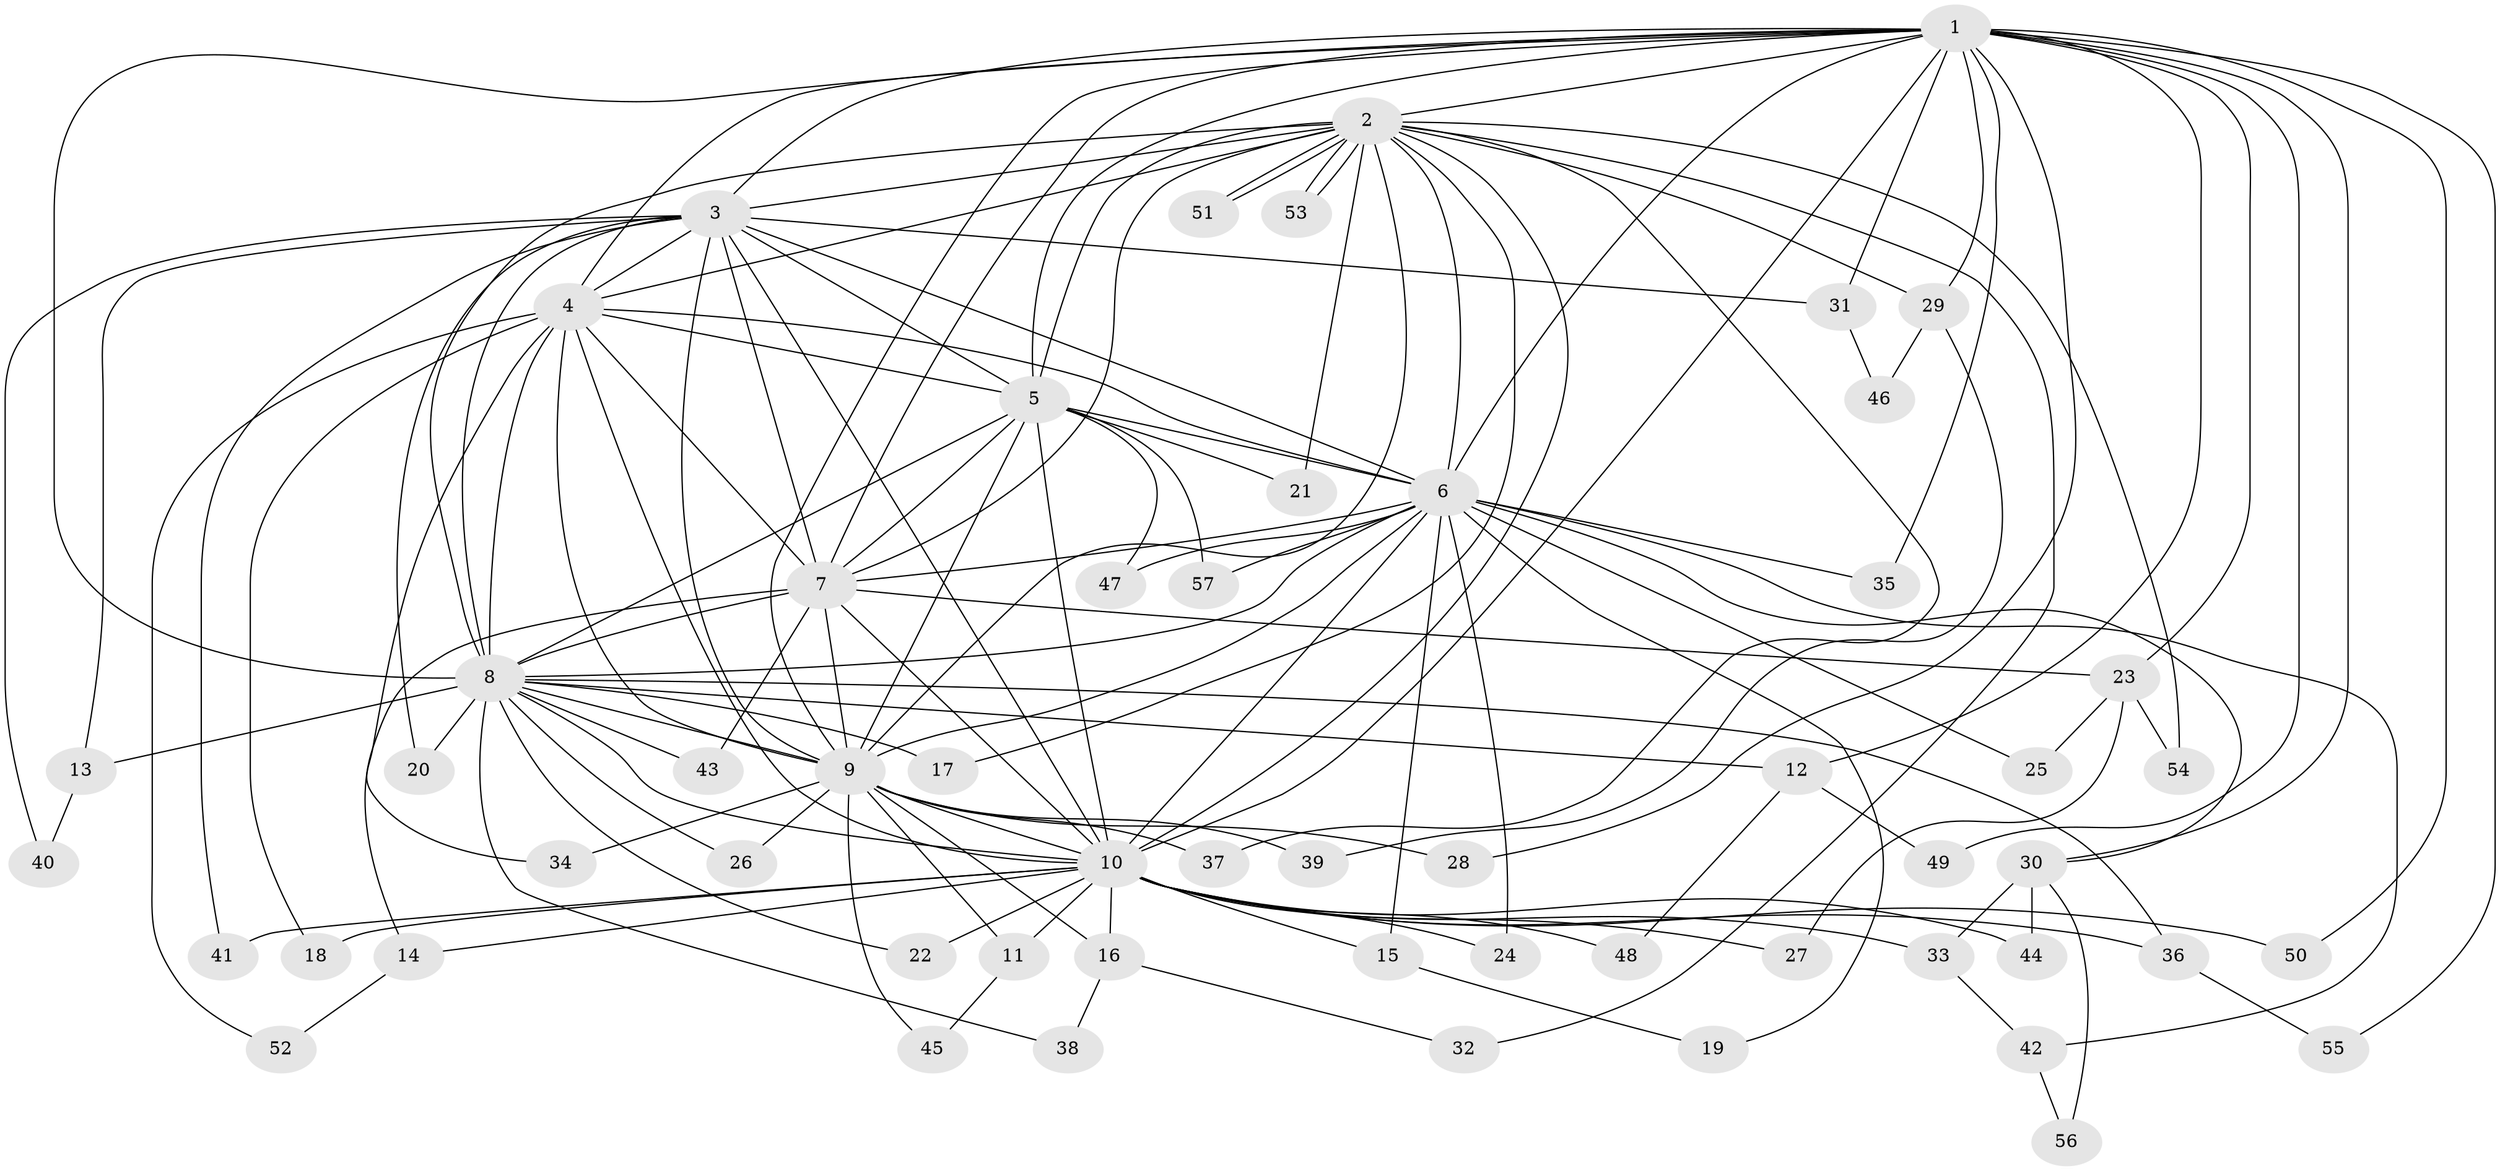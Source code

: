 // Generated by graph-tools (version 1.1) at 2025/13/03/09/25 04:13:53]
// undirected, 57 vertices, 139 edges
graph export_dot {
graph [start="1"]
  node [color=gray90,style=filled];
  1;
  2;
  3;
  4;
  5;
  6;
  7;
  8;
  9;
  10;
  11;
  12;
  13;
  14;
  15;
  16;
  17;
  18;
  19;
  20;
  21;
  22;
  23;
  24;
  25;
  26;
  27;
  28;
  29;
  30;
  31;
  32;
  33;
  34;
  35;
  36;
  37;
  38;
  39;
  40;
  41;
  42;
  43;
  44;
  45;
  46;
  47;
  48;
  49;
  50;
  51;
  52;
  53;
  54;
  55;
  56;
  57;
  1 -- 2;
  1 -- 3;
  1 -- 4;
  1 -- 5;
  1 -- 6;
  1 -- 7;
  1 -- 8;
  1 -- 9;
  1 -- 10;
  1 -- 12;
  1 -- 23;
  1 -- 28;
  1 -- 29;
  1 -- 30;
  1 -- 31;
  1 -- 35;
  1 -- 49;
  1 -- 50;
  1 -- 55;
  2 -- 3;
  2 -- 4;
  2 -- 5;
  2 -- 6;
  2 -- 7;
  2 -- 8;
  2 -- 9;
  2 -- 10;
  2 -- 17;
  2 -- 21;
  2 -- 29;
  2 -- 32;
  2 -- 37;
  2 -- 51;
  2 -- 51;
  2 -- 53;
  2 -- 53;
  2 -- 54;
  3 -- 4;
  3 -- 5;
  3 -- 6;
  3 -- 7;
  3 -- 8;
  3 -- 9;
  3 -- 10;
  3 -- 13;
  3 -- 20;
  3 -- 31;
  3 -- 40;
  3 -- 41;
  4 -- 5;
  4 -- 6;
  4 -- 7;
  4 -- 8;
  4 -- 9;
  4 -- 10;
  4 -- 18;
  4 -- 34;
  4 -- 52;
  5 -- 6;
  5 -- 7;
  5 -- 8;
  5 -- 9;
  5 -- 10;
  5 -- 21;
  5 -- 47;
  5 -- 57;
  6 -- 7;
  6 -- 8;
  6 -- 9;
  6 -- 10;
  6 -- 15;
  6 -- 19;
  6 -- 24;
  6 -- 25;
  6 -- 30;
  6 -- 35;
  6 -- 42;
  6 -- 47;
  6 -- 57;
  7 -- 8;
  7 -- 9;
  7 -- 10;
  7 -- 14;
  7 -- 23;
  7 -- 43;
  8 -- 9;
  8 -- 10;
  8 -- 12;
  8 -- 13;
  8 -- 17;
  8 -- 20;
  8 -- 22;
  8 -- 26;
  8 -- 36;
  8 -- 38;
  8 -- 43;
  9 -- 10;
  9 -- 11;
  9 -- 16;
  9 -- 26;
  9 -- 28;
  9 -- 34;
  9 -- 37;
  9 -- 39;
  9 -- 45;
  10 -- 11;
  10 -- 14;
  10 -- 15;
  10 -- 16;
  10 -- 18;
  10 -- 22;
  10 -- 24;
  10 -- 27;
  10 -- 33;
  10 -- 36;
  10 -- 41;
  10 -- 44;
  10 -- 48;
  10 -- 50;
  11 -- 45;
  12 -- 48;
  12 -- 49;
  13 -- 40;
  14 -- 52;
  15 -- 19;
  16 -- 32;
  16 -- 38;
  23 -- 25;
  23 -- 27;
  23 -- 54;
  29 -- 39;
  29 -- 46;
  30 -- 33;
  30 -- 44;
  30 -- 56;
  31 -- 46;
  33 -- 42;
  36 -- 55;
  42 -- 56;
}
